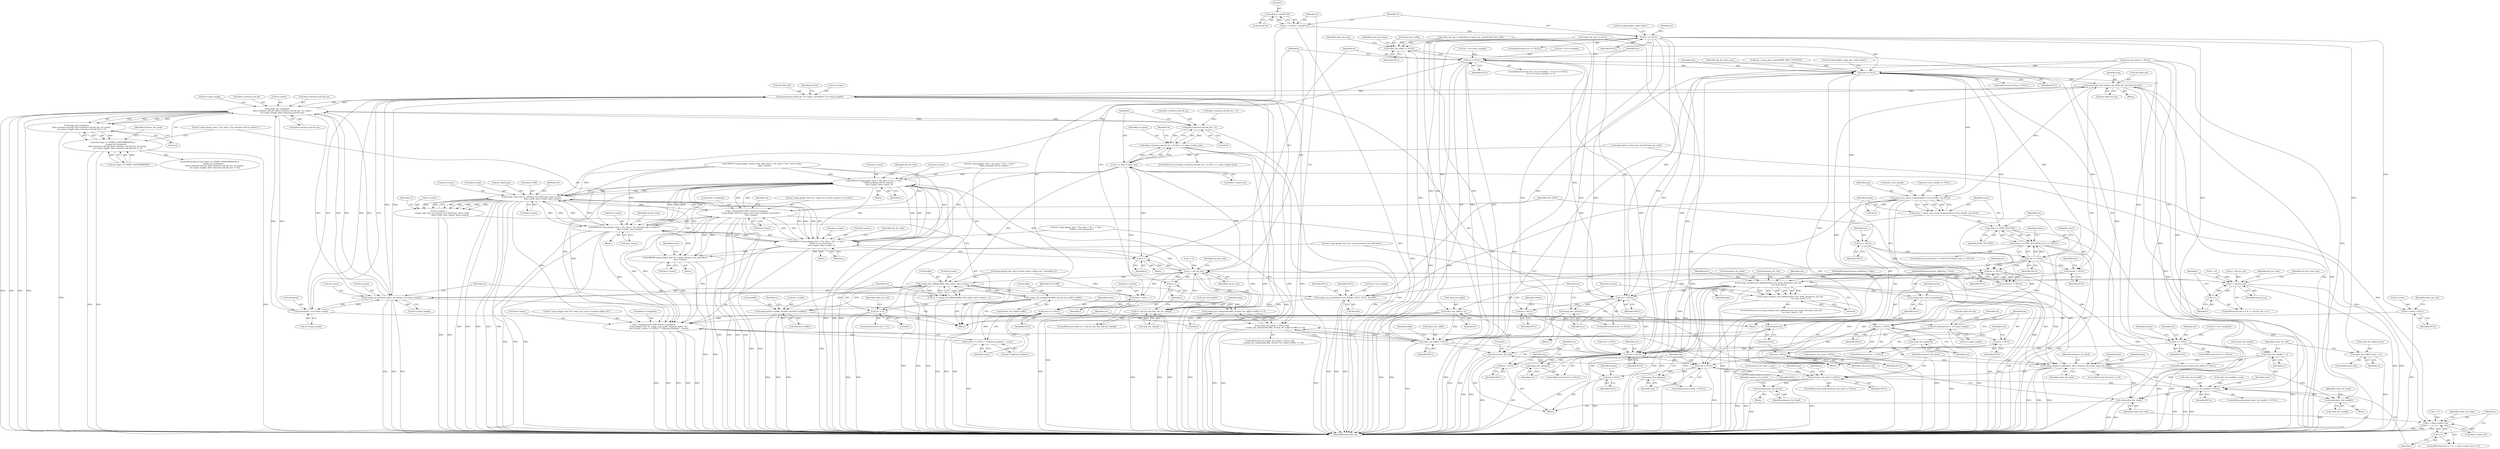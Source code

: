 digraph "0_collectd_d16c24542b2f96a194d43a73c2e5778822b9cb47@API" {
"1000686" [label="(Call,calloc(1, sizeof(*vt)))"];
"1000684" [label="(Call,vt = calloc(1, sizeof(*vt)))"];
"1000692" [label="(Call,vt == NULL)"];
"1000739" [label="(Call,vt->next = NULL)"];
"1000745" [label="(Call,value_list_tail[i] == NULL)"];
"1000489" [label="(Call,vb != NULL)"];
"1000322" [label="(Call,req == NULL)"];
"1000354" [label="(Call,snmp_add_null_var(req, oid_list[i].oid, oid_list[i].oid_len))"];
"1000382" [label="(Call,snmp_sess_synch_response(host->sess_handle, req, &res))"];
"1000380" [label="(Call,status = snmp_sess_synch_response(host->sess_handle, req, &res))"];
"1000391" [label="(Call,status != STAT_SUCCESS)"];
"1000390" [label="(Call,(status != STAT_SUCCESS) || (res == NULL))"];
"1000402" [label="(Call,snmp_sess_error(host->sess_handle, NULL, NULL, &errstr))"];
"1000421" [label="(Call,errstr == NULL)"];
"1000410" [label="(Call,c_complain(LOG_ERR, &host->complaint,\n                 \"snmp plugin: host %s: snmp_sess_synch_response failed: %s\",\n                 host->name, (errstr == NULL) ? \"Unknown problem\" : errstr))"];
"1000420" [label="(Call,(errstr == NULL) ? \"Unknown problem\" : errstr)"];
"1000427" [label="(Call,res != NULL)"];
"1000430" [label="(Call,snmp_free_pdu(res))"];
"1000432" [label="(Call,res = NULL)"];
"1000802" [label="(Call,res != NULL)"];
"1000805" [label="(Call,snmp_free_pdu(res))"];
"1000807" [label="(Call,res = NULL)"];
"1000811" [label="(Call,req != NULL)"];
"1000814" [label="(Call,snmp_free_pdu(req))"];
"1000816" [label="(Call,req = NULL)"];
"1000829" [label="(Call,instance_list_head != NULL)"];
"1000839" [label="(Call,sfree(instance_list_head))"];
"1000857" [label="(Call,value_list_head[i] != NULL)"];
"1000871" [label="(Call,sfree(value_list_head[i]))"];
"1000880" [label="(Call,sfree(value_list_head))"];
"1000435" [label="(Call,req = NULL)"];
"1000438" [label="(Call,sfree(errstr))"];
"1000768" [label="(Call,memcpy(oid_list[i].oid, vb->name, sizeof(oid) * vb->name_length))"];
"1000537" [label="(Call,snmp_oid_ncompare(\n                 data->instance.oid.oid, data->instance.oid.oid_len, vb->name,\n                 vb->name_length, data->instance.oid.oid_len))"];
"1000514" [label="(Call,data->instance.oid.oid_len > 0)"];
"1000513" [label="(Call,(data->instance.oid.oid_len > 0) && (i == data->values_len))"];
"1000536" [label="(Call,snmp_oid_ncompare(\n                 data->instance.oid.oid, data->instance.oid.oid_len, vb->name,\n                 vb->name_length, data->instance.oid.oid_len) != 0)"];
"1000530" [label="(Call,(vb->type == SNMP_ENDOFMIBVIEW) ||\n            (snmp_oid_ncompare(\n                 data->instance.oid.oid, data->instance.oid.oid_len, vb->name,\n                 vb->name_length, data->instance.oid.oid_len) != 0))"];
"1000609" [label="(Call,csnmp_oid_init(&vb_name, vb->name, vb->name_length))"];
"1000620" [label="(Call,csnmp_oid_suffix(&suffix, &vb_name, data->values + i))"];
"1000618" [label="(Call,ret = csnmp_oid_suffix(&suffix, &vb_name, data->values + i))"];
"1000631" [label="(Call,ret != 0)"];
"1000658" [label="(Call,csnmp_oid_compare(&suffix, &value_list_tail[i]->suffix))"];
"1000657" [label="(Call,csnmp_oid_compare(&suffix, &value_list_tail[i]->suffix) <= 0)"];
"1000651" [label="(Call,(value_list_tail[i] != NULL) &&\n            (csnmp_oid_compare(&suffix, &value_list_tail[i]->suffix) <= 0))"];
"1000728" [label="(Call,memcpy(&vt->suffix, &suffix, sizeof(vt->suffix)))"];
"1000777" [label="(Call,sizeof(oid) * vb->name_length)"];
"1000783" [label="(Call,oid_list[i].oid_len = vb->name_length)"];
"1000377" [label="(Call,res = NULL)"];
"1000394" [label="(Call,res == NULL)"];
"1000399" [label="(Call,*errstr = NULL)"];
"1000451" [label="(Call,res != NULL)"];
"1000450" [label="(Call,assert(res != NULL))"];
"1000470" [label="(Call,vb == NULL)"];
"1000583" [label="(Call,csnmp_instance_list_add(&instance_list_head, &instance_list_tail,\n                                    res, host, data))"];
"1000440" [label="(Call,csnmp_host_close_session(host))"];
"1000823" [label="(Call,csnmp_dispatch_table(host, data, instance_list_head, value_list_head))"];
"1000582" [label="(Call,csnmp_instance_list_add(&instance_list_head, &instance_list_tail,\n                                    res, host, data) != 0)"];
"1000793" [label="(Call,res != NULL)"];
"1000796" [label="(Call,snmp_free_pdu(res))"];
"1000798" [label="(Call,res = NULL)"];
"1000652" [label="(Call,value_list_tail[i] != NULL)"];
"1000882" [label="(Call,sfree(value_list_tail))"];
"1000707" [label="(Call,csnmp_value_list_to_value(vb, ds->ds[i].type, data->scale,\n                                      data->shift, host->name, data->name))"];
"1000454" [label="(Call,c_release(LOG_INFO, &host->complaint,\n              \"snmp plugin: host %s: snmp_sess_synch_response successful.\",\n              host->name))"];
"1000567" [label="(Call,DEBUG(\"snmp plugin: host = %s; data = %s; Instance left its subtree.\",\n                host->name, data->name))"];
"1000593" [label="(Call,ERROR(\"snmp plugin: host %s: csnmp_instance_list_add failed.\",\n                host->name))"];
"1000635" [label="(Call,DEBUG(\"snmp plugin: host = %s; data = %s; i = %zu; \"\n                \"Value probably left its subtree.\",\n                host->name, data->name, i))"];
"1000498" [label="(Call,i++)"];
"1000503" [label="(Call,i < oid_list_len)"];
"1000340" [label="(Call,i < oid_list_len)"];
"1000343" [label="(Call,i++)"];
"1000502" [label="(Call,(i < oid_list_len) && !oid_list_todo[i])"];
"1000510" [label="(Call,i++)"];
"1000523" [label="(Call,i == data->values_len)"];
"1000625" [label="(Call,data->values + i)"];
"1000669" [label="(Call,DEBUG(\"snmp plugin: host = %s; data = %s; i = %zu; \"\n                \"Suffix is not increasing.\",\n                host->name, data->name, i))"];
"1000848" [label="(Call,i < data->values_len)"];
"1000853" [label="(Call,i++)"];
"1000703" [label="(Call,vt->value =\n            csnmp_value_list_to_value(vb, ds->ds[i].type, data->scale,\n                                      data->shift, host->name, data->name))"];
"1000750" [label="(Call,value_list_head[i] = vt)"];
"1000756" [label="(Call,value_list_tail[i]->next = vt)"];
"1000763" [label="(Call,value_list_tail[i] = vt)"];
"1000861" [label="(Identifier,NULL)"];
"1000808" [label="(Identifier,res)"];
"1000465" [label="(Identifier,vb)"];
"1000439" [label="(Identifier,errstr)"];
"1000777" [label="(Call,sizeof(oid) * vb->name_length)"];
"1000555" [label="(Call,vb->name_length)"];
"1000872" [label="(Call,value_list_head[i])"];
"1000704" [label="(Call,vt->value)"];
"1000692" [label="(Call,vt == NULL)"];
"1000754" [label="(Identifier,vt)"];
"1000658" [label="(Call,csnmp_oid_compare(&suffix, &value_list_tail[i]->suffix))"];
"1000504" [label="(Identifier,i)"];
"1000470" [label="(Call,vb == NULL)"];
"1000797" [label="(Identifier,res)"];
"1000719" [label="(Call,data->shift)"];
"1000604" [label="(Block,)"];
"1000611" [label="(Identifier,vb_name)"];
"1000793" [label="(Call,res != NULL)"];
"1000156" [label="(Call,host->sess_handle == NULL)"];
"1000744" [label="(ControlStructure,if (value_list_tail[i] == NULL))"];
"1000669" [label="(Call,DEBUG(\"snmp plugin: host = %s; data = %s; i = %zu; \"\n                \"Suffix is not increasing.\",\n                host->name, data->name, i))"];
"1000503" [label="(Call,i < oid_list_len)"];
"1000344" [label="(Identifier,i)"];
"1000342" [label="(Identifier,oid_list_len)"];
"1000815" [label="(Identifier,req)"];
"1000396" [label="(Identifier,NULL)"];
"1000811" [label="(Call,req != NULL)"];
"1000588" [label="(Identifier,res)"];
"1000424" [label="(Literal,\"Unknown problem\")"];
"1000707" [label="(Call,csnmp_value_list_to_value(vb, ds->ds[i].type, data->scale,\n                                      data->shift, host->name, data->name))"];
"1000612" [label="(Call,vb->name)"];
"1000460" [label="(Literal,\"snmp plugin: host %s: snmp_sess_synch_response successful.\")"];
"1000395" [label="(Identifier,res)"];
"1000482" [label="(Identifier,vb)"];
"1000651" [label="(Call,(value_list_tail[i] != NULL) &&\n            (csnmp_oid_compare(&suffix, &value_list_tail[i]->suffix) <= 0))"];
"1000577" [label="(Identifier,oid_list_todo)"];
"1000768" [label="(Call,memcpy(oid_list[i].oid, vb->name, sizeof(oid) * vb->name_length))"];
"1000387" [label="(Call,&res)"];
"1000810" [label="(ControlStructure,if (req != NULL))"];
"1000434" [label="(Identifier,NULL)"];
"1000302" [label="(Call,instance_list_head = NULL)"];
"1000653" [label="(Call,value_list_tail[i])"];
"1000565" [label="(Literal,0)"];
"1000774" [label="(Call,vb->name)"];
"1000341" [label="(Identifier,i)"];
"1000421" [label="(Call,errstr == NULL)"];
"1000731" [label="(Identifier,vt)"];
"1000386" [label="(Identifier,req)"];
"1000589" [label="(Identifier,host)"];
"1000762" [label="(Identifier,vt)"];
"1000659" [label="(Call,&suffix)"];
"1000347" [label="(Call,!oid_list_todo[i])"];
"1000590" [label="(Identifier,data)"];
"1000621" [label="(Call,&suffix)"];
"1000705" [label="(Identifier,vt)"];
"1000401" [label="(Identifier,NULL)"];
"1000841" [label="(Call,instance_list_head = next)"];
"1000558" [label="(Call,data->instance.oid.oid_len)"];
"1000674" [label="(Call,data->name)"];
"1000656" [label="(Identifier,NULL)"];
"1000533" [label="(Identifier,vb)"];
"1000756" [label="(Call,value_list_tail[i]->next = vt)"];
"1000378" [label="(Identifier,res)"];
"1000584" [label="(Call,&instance_list_head)"];
"1000735" [label="(Call,sizeof(vt->suffix))"];
"1000538" [label="(Call,data->instance.oid.oid)"];
"1000592" [label="(Block,)"];
"1000671" [label="(Call,host->name)"];
"1000687" [label="(Literal,1)"];
"1000486" [label="(Call,i = 0)"];
"1000361" [label="(Call,oid_list[i].oid_len)"];
"1000585" [label="(Identifier,instance_list_head)"];
"1000743" [label="(Identifier,NULL)"];
"1000448" [label="(Identifier,status)"];
"1000778" [label="(Call,sizeof(oid))"];
"1000809" [label="(Identifier,NULL)"];
"1000379" [label="(Identifier,NULL)"];
"1000688" [label="(Call,sizeof(*vt))"];
"1000746" [label="(Call,value_list_tail[i])"];
"1000751" [label="(Call,value_list_head[i])"];
"1000322" [label="(Call,req == NULL)"];
"1000685" [label="(Identifier,vt)"];
"1000406" [label="(Identifier,NULL)"];
"1000337" [label="(Call,i = 0)"];
"1000618" [label="(Call,ret = csnmp_oid_suffix(&suffix, &vb_name, data->values + i))"];
"1000425" [label="(Identifier,errstr)"];
"1000393" [label="(Identifier,STAT_SUCCESS)"];
"1000819" [label="(ControlStructure,if (status == 0))"];
"1000436" [label="(Identifier,req)"];
"1000471" [label="(Identifier,vb)"];
"1000524" [label="(Identifier,i)"];
"1000412" [label="(Call,&host->complaint)"];
"1000733" [label="(Call,&suffix)"];
"1000354" [label="(Call,snmp_add_null_var(req, oid_list[i].oid, oid_list[i].oid_len))"];
"1000646" [label="(Identifier,oid_list_todo)"];
"1000583" [label="(Call,csnmp_instance_list_add(&instance_list_head, &instance_list_tail,\n                                    res, host, data))"];
"1000594" [label="(Literal,\"snmp plugin: host %s: csnmp_instance_list_add failed.\")"];
"1000126" [label="(Call,*res = NULL)"];
"1000802" [label="(Call,res != NULL)"];
"1000854" [label="(Identifier,i)"];
"1000767" [label="(Identifier,vt)"];
"1000492" [label="(Block,)"];
"1000422" [label="(Identifier,errstr)"];
"1000498" [label="(Call,i++)"];
"1000572" [label="(Call,data->name)"];
"1000511" [label="(Identifier,i)"];
"1000429" [label="(Identifier,NULL)"];
"1000686" [label="(Call,calloc(1, sizeof(*vt)))"];
"1000789" [label="(Call,vb->name_length)"];
"1000691" [label="(ControlStructure,if (vt == NULL))"];
"1000620" [label="(Call,csnmp_oid_suffix(&suffix, &vb_name, data->values + i))"];
"1000858" [label="(Call,value_list_head[i])"];
"1000823" [label="(Call,csnmp_dispatch_table(host, data, instance_list_head, value_list_head))"];
"1000880" [label="(Call,sfree(value_list_head))"];
"1000566" [label="(Block,)"];
"1000747" [label="(Identifier,value_list_tail)"];
"1000506" [label="(Call,!oid_list_todo[i])"];
"1000660" [label="(Identifier,suffix)"];
"1000703" [label="(Call,vt->value =\n            csnmp_value_list_to_value(vb, ds->ds[i].type, data->scale,\n                                      data->shift, host->name, data->name))"];
"1000382" [label="(Call,snmp_sess_synch_response(host->sess_handle, req, &res))"];
"1000801" [label="(ControlStructure,if (res != NULL))"];
"1000709" [label="(Call,ds->ds[i].type)"];
"1000481" [label="(Call,vb = res->variables)"];
"1000489" [label="(Call,vb != NULL)"];
"1000530" [label="(Call,(vb->type == SNMP_ENDOFMIBVIEW) ||\n            (snmp_oid_ncompare(\n                 data->instance.oid.oid, data->instance.oid.oid_len, vb->name,\n                 vb->name_length, data->instance.oid.oid_len) != 0))"];
"1000499" [label="(Identifier,i)"];
"1000567" [label="(Call,DEBUG(\"snmp plugin: host = %s; data = %s; Instance left its subtree.\",\n                host->name, data->name))"];
"1000829" [label="(Call,instance_list_head != NULL)"];
"1000522" [label="(Literal,0)"];
"1000877" [label="(Identifier,value_list_head)"];
"1000629" [label="(Identifier,i)"];
"1000336" [label="(ControlStructure,for (i = 0; i < oid_list_len; i++))"];
"1000469" [label="(ControlStructure,if (vb == NULL))"];
"1000537" [label="(Call,snmp_oid_ncompare(\n                 data->instance.oid.oid, data->instance.oid.oid_len, vb->name,\n                 vb->name_length, data->instance.oid.oid_len))"];
"1000725" [label="(Call,data->name)"];
"1000453" [label="(Identifier,NULL)"];
"1000750" [label="(Call,value_list_head[i] = vt)"];
"1000794" [label="(Identifier,res)"];
"1000435" [label="(Call,req = NULL)"];
"1000821" [label="(Identifier,status)"];
"1000432" [label="(Call,res = NULL)"];
"1000862" [label="(Block,)"];
"1000490" [label="(Identifier,vb)"];
"1000668" [label="(Block,)"];
"1000423" [label="(Identifier,NULL)"];
"1000886" [label="(MethodReturn,static int)"];
"1000807" [label="(Call,res = NULL)"];
"1000427" [label="(Call,res != NULL)"];
"1000356" [label="(Call,oid_list[i].oid)"];
"1000708" [label="(Identifier,vb)"];
"1000315" [label="(Block,)"];
"1000569" [label="(Call,host->name)"];
"1000650" [label="(ControlStructure,if ((value_list_tail[i] != NULL) &&\n            (csnmp_oid_compare(&suffix, &value_list_tail[i]->suffix) <= 0)))"];
"1000431" [label="(Identifier,res)"];
"1000380" [label="(Call,status = snmp_sess_synch_response(host->sess_handle, req, &res))"];
"1000394" [label="(Call,res == NULL)"];
"1000381" [label="(Identifier,status)"];
"1000514" [label="(Call,data->instance.oid.oid_len > 0)"];
"1000321" [label="(ControlStructure,if (req == NULL))"];
"1000654" [label="(Identifier,value_list_tail)"];
"1000803" [label="(Identifier,res)"];
"1000275" [label="(Call,value_list_tail = calloc(data->values_len, sizeof(*value_list_tail)))"];
"1000552" [label="(Call,vb->name)"];
"1000845" [label="(Call,i = 0)"];
"1000609" [label="(Call,csnmp_oid_init(&vb_name, vb->name, vb->name_length))"];
"1000536" [label="(Call,snmp_oid_ncompare(\n                 data->instance.oid.oid, data->instance.oid.oid_len, vb->name,\n                 vb->name_length, data->instance.oid.oid_len) != 0)"];
"1000512" [label="(ControlStructure,if ((data->instance.oid.oid_len > 0) && (i == data->values_len)))"];
"1000826" [label="(Identifier,instance_list_head)"];
"1000324" [label="(Identifier,NULL)"];
"1000323" [label="(Identifier,req)"];
"1000625" [label="(Call,data->values + i)"];
"1000812" [label="(Identifier,req)"];
"1000633" [label="(Literal,0)"];
"1000839" [label="(Call,sfree(instance_list_head))"];
"1000531" [label="(Call,vb->type == SNMP_ENDOFMIBVIEW)"];
"1000749" [label="(Identifier,NULL)"];
"1000764" [label="(Call,value_list_tail[i])"];
"1000500" [label="(Block,)"];
"1000694" [label="(Identifier,NULL)"];
"1000796" [label="(Call,snmp_free_pdu(res))"];
"1000147" [label="(Call,DEBUG(\"snmp plugin: csnmp_read_table (host = %s, data = %s)\", host->name,\n        data->name))"];
"1000438" [label="(Call,sfree(errstr))"];
"1000840" [label="(Identifier,instance_list_head)"];
"1000755" [label="(ControlStructure,else)"];
"1000784" [label="(Call,oid_list[i].oid_len)"];
"1000334" [label="(Identifier,oid_list_todo_num)"];
"1000630" [label="(ControlStructure,if (ret != 0))"];
"1000582" [label="(Call,csnmp_instance_list_add(&instance_list_head, &instance_list_tail,\n                                    res, host, data) != 0)"];
"1000835" [label="(Identifier,next)"];
"1000417" [label="(Call,host->name)"];
"1000799" [label="(Identifier,res)"];
"1000832" [label="(Block,)"];
"1000340" [label="(Call,i < oid_list_len)"];
"1000464" [label="(Call,vb = res->variables)"];
"1000392" [label="(Identifier,status)"];
"1000745" [label="(Call,value_list_tail[i] == NULL)"];
"1000599" [label="(Identifier,status)"];
"1000397" [label="(Block,)"];
"1000501" [label="(ControlStructure,while ((i < oid_list_len) && !oid_list_todo[i]))"];
"1000461" [label="(Call,host->name)"];
"1000529" [label="(ControlStructure,if ((vb->type == SNMP_ENDOFMIBVIEW) ||\n            (snmp_oid_ncompare(\n                 data->instance.oid.oid, data->instance.oid.oid_len, vb->name,\n                 vb->name_length, data->instance.oid.oid_len) != 0)))"];
"1000377" [label="(Call,res = NULL)"];
"1000581" [label="(ControlStructure,if (csnmp_instance_list_add(&instance_list_head, &instance_list_tail,\n                                    res, host, data) != 0))"];
"1000631" [label="(Call,ret != 0)"];
"1000740" [label="(Call,vt->next)"];
"1000402" [label="(Call,snmp_sess_error(host->sess_handle, NULL, NULL, &errstr))"];
"1000844" [label="(ControlStructure,for (i = 0; i < data->values_len; i++))"];
"1000643" [label="(Identifier,i)"];
"1000635" [label="(Call,DEBUG(\"snmp plugin: host = %s; data = %s; i = %zu; \"\n                \"Value probably left its subtree.\",\n                host->name, data->name, i))"];
"1000440" [label="(Call,csnmp_host_close_session(host))"];
"1000680" [label="(Identifier,oid_list_todo)"];
"1000586" [label="(Call,&instance_list_tail)"];
"1000277" [label="(Call,calloc(data->values_len, sizeof(*value_list_tail)))"];
"1000508" [label="(Identifier,oid_list_todo)"];
"1000684" [label="(Call,vt = calloc(1, sizeof(*vt)))"];
"1000652" [label="(Call,value_list_tail[i] != NULL)"];
"1000759" [label="(Identifier,value_list_tail)"];
"1000289" [label="(Call,value_list_tail == NULL)"];
"1000626" [label="(Call,data->values)"];
"1000286" [label="(Call,value_list_head == NULL)"];
"1000391" [label="(Call,status != STAT_SUCCESS)"];
"1000741" [label="(Identifier,vt)"];
"1000443" [label="(Identifier,status)"];
"1000408" [label="(Call,&errstr)"];
"1000451" [label="(Call,res != NULL)"];
"1000729" [label="(Call,&vt->suffix)"];
"1000637" [label="(Call,host->name)"];
"1000623" [label="(Call,&vb_name)"];
"1000505" [label="(Identifier,oid_list_len)"];
"1000410" [label="(Call,c_complain(LOG_ERR, &host->complaint,\n                 \"snmp plugin: host %s: snmp_sess_synch_response failed: %s\",\n                 host->name, (errstr == NULL) ? \"Unknown problem\" : errstr))"];
"1000765" [label="(Identifier,value_list_tail)"];
"1000640" [label="(Call,data->name)"];
"1000636" [label="(Literal,\"snmp plugin: host = %s; data = %s; i = %zu; \"\n                \"Value probably left its subtree.\")"];
"1000610" [label="(Call,&vb_name)"];
"1000256" [label="(Call,i < oid_list_len)"];
"1000722" [label="(Call,host->name)"];
"1000426" [label="(ControlStructure,if (res != NULL))"];
"1000881" [label="(Identifier,value_list_head)"];
"1000875" [label="(Call,value_list_head[i] = next)"];
"1000697" [label="(Literal,\"snmp plugin: calloc failed.\")"];
"1000317" [label="(Call,req = snmp_pdu_create(SNMP_MSG_GETNEXT))"];
"1000121" [label="(MethodParameterIn,host_definition_t *host)"];
"1000428" [label="(Identifier,res)"];
"1000343" [label="(Call,i++)"];
"1000632" [label="(Identifier,ret)"];
"1000842" [label="(Identifier,instance_list_head)"];
"1000771" [label="(Identifier,oid_list)"];
"1000515" [label="(Call,data->instance.oid.oid_len)"];
"1000355" [label="(Identifier,req)"];
"1000667" [label="(Literal,0)"];
"1000800" [label="(Identifier,NULL)"];
"1000593" [label="(Call,ERROR(\"snmp plugin: host %s: csnmp_instance_list_add failed.\",\n                host->name))"];
"1000818" [label="(Identifier,NULL)"];
"1000882" [label="(Call,sfree(value_list_tail))"];
"1000846" [label="(Identifier,i)"];
"1000677" [label="(Identifier,i)"];
"1000763" [label="(Call,value_list_tail[i] = vt)"];
"1000407" [label="(Identifier,NULL)"];
"1000817" [label="(Identifier,req)"];
"1000619" [label="(Identifier,ret)"];
"1000518" [label="(Identifier,data)"];
"1000813" [label="(Identifier,NULL)"];
"1000525" [label="(Call,data->values_len)"];
"1000403" [label="(Call,host->sess_handle)"];
"1000420" [label="(Call,(errstr == NULL) ? \"Unknown problem\" : errstr)"];
"1000804" [label="(Identifier,NULL)"];
"1000830" [label="(Identifier,instance_list_head)"];
"1000634" [label="(Block,)"];
"1000739" [label="(Call,vt->next = NULL)"];
"1000475" [label="(Identifier,status)"];
"1000313" [label="(Identifier,status)"];
"1000885" [label="(Literal,0)"];
"1000798" [label="(Call,res = NULL)"];
"1000853" [label="(Call,i++)"];
"1000792" [label="(ControlStructure,if (res != NULL))"];
"1000389" [label="(ControlStructure,if ((status != STAT_SUCCESS) || (res == NULL)))"];
"1000780" [label="(Call,vb->name_length)"];
"1000455" [label="(Identifier,LOG_INFO)"];
"1000390" [label="(Call,(status != STAT_SUCCESS) || (res == NULL))"];
"1000349" [label="(Identifier,oid_list_todo)"];
"1000122" [label="(MethodParameterIn,data_definition_t *data)"];
"1000454" [label="(Call,c_release(LOG_INFO, &host->complaint,\n              \"snmp plugin: host %s: snmp_sess_synch_response successful.\",\n              host->name))"];
"1000591" [label="(Literal,0)"];
"1000493" [label="(Call,vb = vb->next_variable)"];
"1000595" [label="(Call,host->name)"];
"1000657" [label="(Call,csnmp_oid_compare(&suffix, &value_list_tail[i]->suffix) <= 0)"];
"1000769" [label="(Call,oid_list[i].oid)"];
"1000786" [label="(Identifier,oid_list)"];
"1000806" [label="(Identifier,res)"];
"1000814" [label="(Call,snmp_free_pdu(req))"];
"1000400" [label="(Identifier,errstr)"];
"1000404" [label="(Identifier,host)"];
"1000716" [label="(Call,data->scale)"];
"1000752" [label="(Identifier,value_list_head)"];
"1000693" [label="(Identifier,vt)"];
"1000850" [label="(Call,data->values_len)"];
"1000433" [label="(Identifier,res)"];
"1000856" [label="(ControlStructure,while (value_list_head[i] != NULL))"];
"1000828" [label="(ControlStructure,while (instance_list_head != NULL))"];
"1000757" [label="(Call,value_list_tail[i]->next)"];
"1000226" [label="(Call,data->instance.oid.oid_len > 0)"];
"1000545" [label="(Call,data->instance.oid.oid_len)"];
"1000510" [label="(Call,i++)"];
"1000795" [label="(Identifier,NULL)"];
"1000368" [label="(Identifier,oid_list_todo_num)"];
"1000859" [label="(Identifier,value_list_head)"];
"1000827" [label="(Identifier,value_list_head)"];
"1000123" [label="(Block,)"];
"1000450" [label="(Call,assert(res != NULL))"];
"1000523" [label="(Call,i == data->values_len)"];
"1000399" [label="(Call,*errstr = NULL)"];
"1000670" [label="(Literal,\"snmp plugin: host = %s; data = %s; i = %zu; \"\n                \"Suffix is not increasing.\")"];
"1000661" [label="(Call,&value_list_tail[i]->suffix)"];
"1000383" [label="(Call,host->sess_handle)"];
"1000849" [label="(Identifier,i)"];
"1000816" [label="(Call,req = NULL)"];
"1000825" [label="(Identifier,data)"];
"1000568" [label="(Literal,\"snmp plugin: host = %s; data = %s; Instance left its subtree.\")"];
"1000871" [label="(Call,sfree(value_list_head[i]))"];
"1000456" [label="(Call,&host->complaint)"];
"1000437" [label="(Identifier,NULL)"];
"1000479" [label="(ControlStructure,for (vb = res->variables, i = 0; (vb != NULL);\n         vb = vb->next_variable, i++))"];
"1000345" [label="(Block,)"];
"1000430" [label="(Call,snmp_free_pdu(res))"];
"1000494" [label="(Identifier,vb)"];
"1000831" [label="(Identifier,NULL)"];
"1000857" [label="(Call,value_list_head[i] != NULL)"];
"1000883" [label="(Identifier,value_list_tail)"];
"1000327" [label="(Literal,\"snmp plugin: snmp_pdu_create failed.\")"];
"1000513" [label="(Call,(data->instance.oid.oid_len > 0) && (i == data->values_len))"];
"1000824" [label="(Identifier,host)"];
"1000805" [label="(Call,snmp_free_pdu(res))"];
"1000411" [label="(Identifier,LOG_ERR)"];
"1000416" [label="(Literal,\"snmp plugin: host %s: snmp_sess_synch_response failed: %s\")"];
"1000441" [label="(Identifier,host)"];
"1000865" [label="(Identifier,next)"];
"1000491" [label="(Identifier,NULL)"];
"1000615" [label="(Call,vb->name_length)"];
"1000502" [label="(Call,(i < oid_list_len) && !oid_list_todo[i])"];
"1000848" [label="(Call,i < data->values_len)"];
"1000783" [label="(Call,oid_list[i].oid_len = vb->name_length)"];
"1000472" [label="(Identifier,NULL)"];
"1000452" [label="(Identifier,res)"];
"1000214" [label="(Call,memcpy(oid_list, data->values, data->values_len * sizeof(oid_t)))"];
"1000728" [label="(Call,memcpy(&vt->suffix, &suffix, sizeof(vt->suffix)))"];
"1000686" -> "1000684"  [label="AST: "];
"1000686" -> "1000688"  [label="CFG: "];
"1000687" -> "1000686"  [label="AST: "];
"1000688" -> "1000686"  [label="AST: "];
"1000684" -> "1000686"  [label="CFG: "];
"1000686" -> "1000684"  [label="DDG: "];
"1000684" -> "1000604"  [label="AST: "];
"1000685" -> "1000684"  [label="AST: "];
"1000693" -> "1000684"  [label="CFG: "];
"1000684" -> "1000886"  [label="DDG: "];
"1000684" -> "1000692"  [label="DDG: "];
"1000692" -> "1000691"  [label="AST: "];
"1000692" -> "1000694"  [label="CFG: "];
"1000693" -> "1000692"  [label="AST: "];
"1000694" -> "1000692"  [label="AST: "];
"1000697" -> "1000692"  [label="CFG: "];
"1000705" -> "1000692"  [label="CFG: "];
"1000692" -> "1000886"  [label="DDG: "];
"1000692" -> "1000886"  [label="DDG: "];
"1000652" -> "1000692"  [label="DDG: "];
"1000692" -> "1000739"  [label="DDG: "];
"1000692" -> "1000745"  [label="DDG: "];
"1000692" -> "1000750"  [label="DDG: "];
"1000692" -> "1000756"  [label="DDG: "];
"1000692" -> "1000763"  [label="DDG: "];
"1000692" -> "1000793"  [label="DDG: "];
"1000692" -> "1000802"  [label="DDG: "];
"1000739" -> "1000604"  [label="AST: "];
"1000739" -> "1000743"  [label="CFG: "];
"1000740" -> "1000739"  [label="AST: "];
"1000743" -> "1000739"  [label="AST: "];
"1000747" -> "1000739"  [label="CFG: "];
"1000739" -> "1000886"  [label="DDG: "];
"1000745" -> "1000744"  [label="AST: "];
"1000745" -> "1000749"  [label="CFG: "];
"1000746" -> "1000745"  [label="AST: "];
"1000749" -> "1000745"  [label="AST: "];
"1000752" -> "1000745"  [label="CFG: "];
"1000759" -> "1000745"  [label="CFG: "];
"1000745" -> "1000886"  [label="DDG: "];
"1000745" -> "1000489"  [label="DDG: "];
"1000289" -> "1000745"  [label="DDG: "];
"1000652" -> "1000745"  [label="DDG: "];
"1000275" -> "1000745"  [label="DDG: "];
"1000489" -> "1000479"  [label="AST: "];
"1000489" -> "1000491"  [label="CFG: "];
"1000490" -> "1000489"  [label="AST: "];
"1000491" -> "1000489"  [label="AST: "];
"1000504" -> "1000489"  [label="CFG: "];
"1000794" -> "1000489"  [label="CFG: "];
"1000489" -> "1000886"  [label="DDG: "];
"1000489" -> "1000886"  [label="DDG: "];
"1000489" -> "1000322"  [label="DDG: "];
"1000493" -> "1000489"  [label="DDG: "];
"1000481" -> "1000489"  [label="DDG: "];
"1000652" -> "1000489"  [label="DDG: "];
"1000470" -> "1000489"  [label="DDG: "];
"1000489" -> "1000652"  [label="DDG: "];
"1000489" -> "1000707"  [label="DDG: "];
"1000489" -> "1000793"  [label="DDG: "];
"1000489" -> "1000802"  [label="DDG: "];
"1000322" -> "1000321"  [label="AST: "];
"1000322" -> "1000324"  [label="CFG: "];
"1000323" -> "1000322"  [label="AST: "];
"1000324" -> "1000322"  [label="AST: "];
"1000327" -> "1000322"  [label="CFG: "];
"1000334" -> "1000322"  [label="CFG: "];
"1000322" -> "1000886"  [label="DDG: "];
"1000317" -> "1000322"  [label="DDG: "];
"1000652" -> "1000322"  [label="DDG: "];
"1000289" -> "1000322"  [label="DDG: "];
"1000286" -> "1000322"  [label="DDG: "];
"1000793" -> "1000322"  [label="DDG: "];
"1000322" -> "1000354"  [label="DDG: "];
"1000322" -> "1000377"  [label="DDG: "];
"1000322" -> "1000382"  [label="DDG: "];
"1000322" -> "1000394"  [label="DDG: "];
"1000322" -> "1000399"  [label="DDG: "];
"1000322" -> "1000402"  [label="DDG: "];
"1000322" -> "1000451"  [label="DDG: "];
"1000322" -> "1000802"  [label="DDG: "];
"1000322" -> "1000811"  [label="DDG: "];
"1000354" -> "1000345"  [label="AST: "];
"1000354" -> "1000361"  [label="CFG: "];
"1000355" -> "1000354"  [label="AST: "];
"1000356" -> "1000354"  [label="AST: "];
"1000361" -> "1000354"  [label="AST: "];
"1000344" -> "1000354"  [label="CFG: "];
"1000354" -> "1000886"  [label="DDG: "];
"1000354" -> "1000886"  [label="DDG: "];
"1000354" -> "1000886"  [label="DDG: "];
"1000768" -> "1000354"  [label="DDG: "];
"1000783" -> "1000354"  [label="DDG: "];
"1000354" -> "1000382"  [label="DDG: "];
"1000354" -> "1000768"  [label="DDG: "];
"1000354" -> "1000811"  [label="DDG: "];
"1000382" -> "1000380"  [label="AST: "];
"1000382" -> "1000387"  [label="CFG: "];
"1000383" -> "1000382"  [label="AST: "];
"1000386" -> "1000382"  [label="AST: "];
"1000387" -> "1000382"  [label="AST: "];
"1000380" -> "1000382"  [label="CFG: "];
"1000382" -> "1000886"  [label="DDG: "];
"1000382" -> "1000886"  [label="DDG: "];
"1000382" -> "1000380"  [label="DDG: "];
"1000382" -> "1000380"  [label="DDG: "];
"1000382" -> "1000380"  [label="DDG: "];
"1000156" -> "1000382"  [label="DDG: "];
"1000382" -> "1000402"  [label="DDG: "];
"1000382" -> "1000811"  [label="DDG: "];
"1000380" -> "1000315"  [label="AST: "];
"1000381" -> "1000380"  [label="AST: "];
"1000392" -> "1000380"  [label="CFG: "];
"1000380" -> "1000886"  [label="DDG: "];
"1000380" -> "1000391"  [label="DDG: "];
"1000391" -> "1000390"  [label="AST: "];
"1000391" -> "1000393"  [label="CFG: "];
"1000392" -> "1000391"  [label="AST: "];
"1000393" -> "1000391"  [label="AST: "];
"1000395" -> "1000391"  [label="CFG: "];
"1000390" -> "1000391"  [label="CFG: "];
"1000391" -> "1000886"  [label="DDG: "];
"1000391" -> "1000390"  [label="DDG: "];
"1000391" -> "1000390"  [label="DDG: "];
"1000390" -> "1000389"  [label="AST: "];
"1000390" -> "1000394"  [label="CFG: "];
"1000394" -> "1000390"  [label="AST: "];
"1000400" -> "1000390"  [label="CFG: "];
"1000448" -> "1000390"  [label="CFG: "];
"1000390" -> "1000886"  [label="DDG: "];
"1000390" -> "1000886"  [label="DDG: "];
"1000390" -> "1000886"  [label="DDG: "];
"1000394" -> "1000390"  [label="DDG: "];
"1000394" -> "1000390"  [label="DDG: "];
"1000402" -> "1000397"  [label="AST: "];
"1000402" -> "1000408"  [label="CFG: "];
"1000403" -> "1000402"  [label="AST: "];
"1000406" -> "1000402"  [label="AST: "];
"1000407" -> "1000402"  [label="AST: "];
"1000408" -> "1000402"  [label="AST: "];
"1000411" -> "1000402"  [label="CFG: "];
"1000402" -> "1000886"  [label="DDG: "];
"1000402" -> "1000886"  [label="DDG: "];
"1000402" -> "1000886"  [label="DDG: "];
"1000394" -> "1000402"  [label="DDG: "];
"1000402" -> "1000421"  [label="DDG: "];
"1000421" -> "1000420"  [label="AST: "];
"1000421" -> "1000423"  [label="CFG: "];
"1000422" -> "1000421"  [label="AST: "];
"1000423" -> "1000421"  [label="AST: "];
"1000424" -> "1000421"  [label="CFG: "];
"1000425" -> "1000421"  [label="CFG: "];
"1000421" -> "1000410"  [label="DDG: "];
"1000399" -> "1000421"  [label="DDG: "];
"1000421" -> "1000420"  [label="DDG: "];
"1000421" -> "1000427"  [label="DDG: "];
"1000421" -> "1000438"  [label="DDG: "];
"1000410" -> "1000397"  [label="AST: "];
"1000410" -> "1000420"  [label="CFG: "];
"1000411" -> "1000410"  [label="AST: "];
"1000412" -> "1000410"  [label="AST: "];
"1000416" -> "1000410"  [label="AST: "];
"1000417" -> "1000410"  [label="AST: "];
"1000420" -> "1000410"  [label="AST: "];
"1000428" -> "1000410"  [label="CFG: "];
"1000410" -> "1000886"  [label="DDG: "];
"1000410" -> "1000886"  [label="DDG: "];
"1000410" -> "1000886"  [label="DDG: "];
"1000410" -> "1000886"  [label="DDG: "];
"1000410" -> "1000886"  [label="DDG: "];
"1000454" -> "1000410"  [label="DDG: "];
"1000454" -> "1000410"  [label="DDG: "];
"1000635" -> "1000410"  [label="DDG: "];
"1000147" -> "1000410"  [label="DDG: "];
"1000669" -> "1000410"  [label="DDG: "];
"1000707" -> "1000410"  [label="DDG: "];
"1000567" -> "1000410"  [label="DDG: "];
"1000593" -> "1000410"  [label="DDG: "];
"1000420" -> "1000424"  [label="CFG: "];
"1000420" -> "1000425"  [label="CFG: "];
"1000424" -> "1000420"  [label="AST: "];
"1000425" -> "1000420"  [label="AST: "];
"1000420" -> "1000886"  [label="DDG: "];
"1000427" -> "1000426"  [label="AST: "];
"1000427" -> "1000429"  [label="CFG: "];
"1000428" -> "1000427"  [label="AST: "];
"1000429" -> "1000427"  [label="AST: "];
"1000431" -> "1000427"  [label="CFG: "];
"1000433" -> "1000427"  [label="CFG: "];
"1000377" -> "1000427"  [label="DDG: "];
"1000394" -> "1000427"  [label="DDG: "];
"1000427" -> "1000430"  [label="DDG: "];
"1000427" -> "1000432"  [label="DDG: "];
"1000427" -> "1000435"  [label="DDG: "];
"1000427" -> "1000802"  [label="DDG: "];
"1000430" -> "1000426"  [label="AST: "];
"1000430" -> "1000431"  [label="CFG: "];
"1000431" -> "1000430"  [label="AST: "];
"1000433" -> "1000430"  [label="CFG: "];
"1000430" -> "1000886"  [label="DDG: "];
"1000432" -> "1000397"  [label="AST: "];
"1000432" -> "1000434"  [label="CFG: "];
"1000433" -> "1000432"  [label="AST: "];
"1000434" -> "1000432"  [label="AST: "];
"1000436" -> "1000432"  [label="CFG: "];
"1000432" -> "1000802"  [label="DDG: "];
"1000802" -> "1000801"  [label="AST: "];
"1000802" -> "1000804"  [label="CFG: "];
"1000803" -> "1000802"  [label="AST: "];
"1000804" -> "1000802"  [label="AST: "];
"1000806" -> "1000802"  [label="CFG: "];
"1000808" -> "1000802"  [label="CFG: "];
"1000802" -> "1000886"  [label="DDG: "];
"1000583" -> "1000802"  [label="DDG: "];
"1000126" -> "1000802"  [label="DDG: "];
"1000798" -> "1000802"  [label="DDG: "];
"1000451" -> "1000802"  [label="DDG: "];
"1000652" -> "1000802"  [label="DDG: "];
"1000470" -> "1000802"  [label="DDG: "];
"1000289" -> "1000802"  [label="DDG: "];
"1000286" -> "1000802"  [label="DDG: "];
"1000793" -> "1000802"  [label="DDG: "];
"1000802" -> "1000805"  [label="DDG: "];
"1000802" -> "1000807"  [label="DDG: "];
"1000802" -> "1000811"  [label="DDG: "];
"1000805" -> "1000801"  [label="AST: "];
"1000805" -> "1000806"  [label="CFG: "];
"1000806" -> "1000805"  [label="AST: "];
"1000808" -> "1000805"  [label="CFG: "];
"1000805" -> "1000886"  [label="DDG: "];
"1000807" -> "1000123"  [label="AST: "];
"1000807" -> "1000809"  [label="CFG: "];
"1000808" -> "1000807"  [label="AST: "];
"1000809" -> "1000807"  [label="AST: "];
"1000812" -> "1000807"  [label="CFG: "];
"1000807" -> "1000886"  [label="DDG: "];
"1000811" -> "1000810"  [label="AST: "];
"1000811" -> "1000813"  [label="CFG: "];
"1000812" -> "1000811"  [label="AST: "];
"1000813" -> "1000811"  [label="AST: "];
"1000815" -> "1000811"  [label="CFG: "];
"1000817" -> "1000811"  [label="CFG: "];
"1000811" -> "1000886"  [label="DDG: "];
"1000435" -> "1000811"  [label="DDG: "];
"1000811" -> "1000814"  [label="DDG: "];
"1000811" -> "1000816"  [label="DDG: "];
"1000811" -> "1000829"  [label="DDG: "];
"1000814" -> "1000810"  [label="AST: "];
"1000814" -> "1000815"  [label="CFG: "];
"1000815" -> "1000814"  [label="AST: "];
"1000817" -> "1000814"  [label="CFG: "];
"1000814" -> "1000886"  [label="DDG: "];
"1000816" -> "1000123"  [label="AST: "];
"1000816" -> "1000818"  [label="CFG: "];
"1000817" -> "1000816"  [label="AST: "];
"1000818" -> "1000816"  [label="AST: "];
"1000821" -> "1000816"  [label="CFG: "];
"1000816" -> "1000886"  [label="DDG: "];
"1000829" -> "1000828"  [label="AST: "];
"1000829" -> "1000831"  [label="CFG: "];
"1000830" -> "1000829"  [label="AST: "];
"1000831" -> "1000829"  [label="AST: "];
"1000835" -> "1000829"  [label="CFG: "];
"1000846" -> "1000829"  [label="CFG: "];
"1000829" -> "1000886"  [label="DDG: "];
"1000829" -> "1000886"  [label="DDG: "];
"1000829" -> "1000886"  [label="DDG: "];
"1000302" -> "1000829"  [label="DDG: "];
"1000841" -> "1000829"  [label="DDG: "];
"1000823" -> "1000829"  [label="DDG: "];
"1000829" -> "1000839"  [label="DDG: "];
"1000829" -> "1000857"  [label="DDG: "];
"1000839" -> "1000832"  [label="AST: "];
"1000839" -> "1000840"  [label="CFG: "];
"1000840" -> "1000839"  [label="AST: "];
"1000842" -> "1000839"  [label="CFG: "];
"1000839" -> "1000886"  [label="DDG: "];
"1000857" -> "1000856"  [label="AST: "];
"1000857" -> "1000861"  [label="CFG: "];
"1000858" -> "1000857"  [label="AST: "];
"1000861" -> "1000857"  [label="AST: "];
"1000865" -> "1000857"  [label="CFG: "];
"1000854" -> "1000857"  [label="CFG: "];
"1000857" -> "1000886"  [label="DDG: "];
"1000857" -> "1000886"  [label="DDG: "];
"1000857" -> "1000886"  [label="DDG: "];
"1000750" -> "1000857"  [label="DDG: "];
"1000823" -> "1000857"  [label="DDG: "];
"1000286" -> "1000857"  [label="DDG: "];
"1000875" -> "1000857"  [label="DDG: "];
"1000857" -> "1000871"  [label="DDG: "];
"1000857" -> "1000880"  [label="DDG: "];
"1000871" -> "1000862"  [label="AST: "];
"1000871" -> "1000872"  [label="CFG: "];
"1000872" -> "1000871"  [label="AST: "];
"1000877" -> "1000871"  [label="CFG: "];
"1000871" -> "1000886"  [label="DDG: "];
"1000823" -> "1000871"  [label="DDG: "];
"1000286" -> "1000871"  [label="DDG: "];
"1000880" -> "1000123"  [label="AST: "];
"1000880" -> "1000881"  [label="CFG: "];
"1000881" -> "1000880"  [label="AST: "];
"1000883" -> "1000880"  [label="CFG: "];
"1000880" -> "1000886"  [label="DDG: "];
"1000880" -> "1000886"  [label="DDG: "];
"1000750" -> "1000880"  [label="DDG: "];
"1000823" -> "1000880"  [label="DDG: "];
"1000286" -> "1000880"  [label="DDG: "];
"1000435" -> "1000397"  [label="AST: "];
"1000435" -> "1000437"  [label="CFG: "];
"1000436" -> "1000435"  [label="AST: "];
"1000437" -> "1000435"  [label="AST: "];
"1000439" -> "1000435"  [label="CFG: "];
"1000438" -> "1000397"  [label="AST: "];
"1000438" -> "1000439"  [label="CFG: "];
"1000439" -> "1000438"  [label="AST: "];
"1000441" -> "1000438"  [label="CFG: "];
"1000438" -> "1000886"  [label="DDG: "];
"1000438" -> "1000886"  [label="DDG: "];
"1000768" -> "1000500"  [label="AST: "];
"1000768" -> "1000777"  [label="CFG: "];
"1000769" -> "1000768"  [label="AST: "];
"1000774" -> "1000768"  [label="AST: "];
"1000777" -> "1000768"  [label="AST: "];
"1000786" -> "1000768"  [label="CFG: "];
"1000768" -> "1000886"  [label="DDG: "];
"1000768" -> "1000886"  [label="DDG: "];
"1000768" -> "1000886"  [label="DDG: "];
"1000768" -> "1000886"  [label="DDG: "];
"1000768" -> "1000537"  [label="DDG: "];
"1000768" -> "1000609"  [label="DDG: "];
"1000537" -> "1000768"  [label="DDG: "];
"1000609" -> "1000768"  [label="DDG: "];
"1000777" -> "1000768"  [label="DDG: "];
"1000537" -> "1000536"  [label="AST: "];
"1000537" -> "1000558"  [label="CFG: "];
"1000538" -> "1000537"  [label="AST: "];
"1000545" -> "1000537"  [label="AST: "];
"1000552" -> "1000537"  [label="AST: "];
"1000555" -> "1000537"  [label="AST: "];
"1000558" -> "1000537"  [label="AST: "];
"1000565" -> "1000537"  [label="CFG: "];
"1000537" -> "1000886"  [label="DDG: "];
"1000537" -> "1000886"  [label="DDG: "];
"1000537" -> "1000886"  [label="DDG: "];
"1000537" -> "1000886"  [label="DDG: "];
"1000537" -> "1000514"  [label="DDG: "];
"1000537" -> "1000536"  [label="DDG: "];
"1000537" -> "1000536"  [label="DDG: "];
"1000537" -> "1000536"  [label="DDG: "];
"1000537" -> "1000536"  [label="DDG: "];
"1000514" -> "1000537"  [label="DDG: "];
"1000609" -> "1000537"  [label="DDG: "];
"1000609" -> "1000537"  [label="DDG: "];
"1000777" -> "1000537"  [label="DDG: "];
"1000537" -> "1000609"  [label="DDG: "];
"1000537" -> "1000609"  [label="DDG: "];
"1000537" -> "1000777"  [label="DDG: "];
"1000514" -> "1000513"  [label="AST: "];
"1000514" -> "1000522"  [label="CFG: "];
"1000515" -> "1000514"  [label="AST: "];
"1000522" -> "1000514"  [label="AST: "];
"1000524" -> "1000514"  [label="CFG: "];
"1000513" -> "1000514"  [label="CFG: "];
"1000514" -> "1000886"  [label="DDG: "];
"1000514" -> "1000513"  [label="DDG: "];
"1000514" -> "1000513"  [label="DDG: "];
"1000226" -> "1000514"  [label="DDG: "];
"1000513" -> "1000512"  [label="AST: "];
"1000513" -> "1000523"  [label="CFG: "];
"1000523" -> "1000513"  [label="AST: "];
"1000533" -> "1000513"  [label="CFG: "];
"1000611" -> "1000513"  [label="CFG: "];
"1000513" -> "1000886"  [label="DDG: "];
"1000513" -> "1000886"  [label="DDG: "];
"1000513" -> "1000886"  [label="DDG: "];
"1000523" -> "1000513"  [label="DDG: "];
"1000523" -> "1000513"  [label="DDG: "];
"1000536" -> "1000530"  [label="AST: "];
"1000536" -> "1000565"  [label="CFG: "];
"1000565" -> "1000536"  [label="AST: "];
"1000530" -> "1000536"  [label="CFG: "];
"1000536" -> "1000886"  [label="DDG: "];
"1000536" -> "1000530"  [label="DDG: "];
"1000536" -> "1000530"  [label="DDG: "];
"1000530" -> "1000529"  [label="AST: "];
"1000530" -> "1000531"  [label="CFG: "];
"1000531" -> "1000530"  [label="AST: "];
"1000568" -> "1000530"  [label="CFG: "];
"1000585" -> "1000530"  [label="CFG: "];
"1000530" -> "1000886"  [label="DDG: "];
"1000530" -> "1000886"  [label="DDG: "];
"1000530" -> "1000886"  [label="DDG: "];
"1000531" -> "1000530"  [label="DDG: "];
"1000531" -> "1000530"  [label="DDG: "];
"1000609" -> "1000604"  [label="AST: "];
"1000609" -> "1000615"  [label="CFG: "];
"1000610" -> "1000609"  [label="AST: "];
"1000612" -> "1000609"  [label="AST: "];
"1000615" -> "1000609"  [label="AST: "];
"1000619" -> "1000609"  [label="CFG: "];
"1000609" -> "1000886"  [label="DDG: "];
"1000609" -> "1000886"  [label="DDG: "];
"1000609" -> "1000886"  [label="DDG: "];
"1000620" -> "1000609"  [label="DDG: "];
"1000777" -> "1000609"  [label="DDG: "];
"1000609" -> "1000620"  [label="DDG: "];
"1000609" -> "1000777"  [label="DDG: "];
"1000620" -> "1000618"  [label="AST: "];
"1000620" -> "1000625"  [label="CFG: "];
"1000621" -> "1000620"  [label="AST: "];
"1000623" -> "1000620"  [label="AST: "];
"1000625" -> "1000620"  [label="AST: "];
"1000618" -> "1000620"  [label="CFG: "];
"1000620" -> "1000886"  [label="DDG: "];
"1000620" -> "1000886"  [label="DDG: "];
"1000620" -> "1000886"  [label="DDG: "];
"1000620" -> "1000618"  [label="DDG: "];
"1000620" -> "1000618"  [label="DDG: "];
"1000620" -> "1000618"  [label="DDG: "];
"1000658" -> "1000620"  [label="DDG: "];
"1000728" -> "1000620"  [label="DDG: "];
"1000214" -> "1000620"  [label="DDG: "];
"1000523" -> "1000620"  [label="DDG: "];
"1000503" -> "1000620"  [label="DDG: "];
"1000620" -> "1000658"  [label="DDG: "];
"1000620" -> "1000728"  [label="DDG: "];
"1000618" -> "1000604"  [label="AST: "];
"1000619" -> "1000618"  [label="AST: "];
"1000632" -> "1000618"  [label="CFG: "];
"1000618" -> "1000886"  [label="DDG: "];
"1000618" -> "1000631"  [label="DDG: "];
"1000631" -> "1000630"  [label="AST: "];
"1000631" -> "1000633"  [label="CFG: "];
"1000632" -> "1000631"  [label="AST: "];
"1000633" -> "1000631"  [label="AST: "];
"1000636" -> "1000631"  [label="CFG: "];
"1000654" -> "1000631"  [label="CFG: "];
"1000631" -> "1000886"  [label="DDG: "];
"1000631" -> "1000886"  [label="DDG: "];
"1000658" -> "1000657"  [label="AST: "];
"1000658" -> "1000661"  [label="CFG: "];
"1000659" -> "1000658"  [label="AST: "];
"1000661" -> "1000658"  [label="AST: "];
"1000667" -> "1000658"  [label="CFG: "];
"1000658" -> "1000886"  [label="DDG: "];
"1000658" -> "1000886"  [label="DDG: "];
"1000658" -> "1000657"  [label="DDG: "];
"1000658" -> "1000657"  [label="DDG: "];
"1000658" -> "1000728"  [label="DDG: "];
"1000657" -> "1000651"  [label="AST: "];
"1000657" -> "1000667"  [label="CFG: "];
"1000667" -> "1000657"  [label="AST: "];
"1000651" -> "1000657"  [label="CFG: "];
"1000657" -> "1000886"  [label="DDG: "];
"1000657" -> "1000651"  [label="DDG: "];
"1000657" -> "1000651"  [label="DDG: "];
"1000651" -> "1000650"  [label="AST: "];
"1000651" -> "1000652"  [label="CFG: "];
"1000652" -> "1000651"  [label="AST: "];
"1000670" -> "1000651"  [label="CFG: "];
"1000685" -> "1000651"  [label="CFG: "];
"1000651" -> "1000886"  [label="DDG: "];
"1000651" -> "1000886"  [label="DDG: "];
"1000651" -> "1000886"  [label="DDG: "];
"1000652" -> "1000651"  [label="DDG: "];
"1000652" -> "1000651"  [label="DDG: "];
"1000728" -> "1000604"  [label="AST: "];
"1000728" -> "1000735"  [label="CFG: "];
"1000729" -> "1000728"  [label="AST: "];
"1000733" -> "1000728"  [label="AST: "];
"1000735" -> "1000728"  [label="AST: "];
"1000741" -> "1000728"  [label="CFG: "];
"1000728" -> "1000886"  [label="DDG: "];
"1000728" -> "1000886"  [label="DDG: "];
"1000728" -> "1000886"  [label="DDG: "];
"1000777" -> "1000780"  [label="CFG: "];
"1000778" -> "1000777"  [label="AST: "];
"1000780" -> "1000777"  [label="AST: "];
"1000777" -> "1000783"  [label="DDG: "];
"1000783" -> "1000500"  [label="AST: "];
"1000783" -> "1000789"  [label="CFG: "];
"1000784" -> "1000783"  [label="AST: "];
"1000789" -> "1000783"  [label="AST: "];
"1000494" -> "1000783"  [label="CFG: "];
"1000783" -> "1000886"  [label="DDG: "];
"1000783" -> "1000886"  [label="DDG: "];
"1000377" -> "1000315"  [label="AST: "];
"1000377" -> "1000379"  [label="CFG: "];
"1000378" -> "1000377"  [label="AST: "];
"1000379" -> "1000377"  [label="AST: "];
"1000381" -> "1000377"  [label="CFG: "];
"1000377" -> "1000394"  [label="DDG: "];
"1000377" -> "1000451"  [label="DDG: "];
"1000394" -> "1000396"  [label="CFG: "];
"1000395" -> "1000394"  [label="AST: "];
"1000396" -> "1000394"  [label="AST: "];
"1000394" -> "1000399"  [label="DDG: "];
"1000394" -> "1000451"  [label="DDG: "];
"1000394" -> "1000451"  [label="DDG: "];
"1000399" -> "1000397"  [label="AST: "];
"1000399" -> "1000401"  [label="CFG: "];
"1000400" -> "1000399"  [label="AST: "];
"1000401" -> "1000399"  [label="AST: "];
"1000404" -> "1000399"  [label="CFG: "];
"1000451" -> "1000450"  [label="AST: "];
"1000451" -> "1000453"  [label="CFG: "];
"1000452" -> "1000451"  [label="AST: "];
"1000453" -> "1000451"  [label="AST: "];
"1000450" -> "1000451"  [label="CFG: "];
"1000451" -> "1000450"  [label="DDG: "];
"1000451" -> "1000450"  [label="DDG: "];
"1000451" -> "1000470"  [label="DDG: "];
"1000451" -> "1000583"  [label="DDG: "];
"1000451" -> "1000793"  [label="DDG: "];
"1000450" -> "1000315"  [label="AST: "];
"1000455" -> "1000450"  [label="CFG: "];
"1000450" -> "1000886"  [label="DDG: "];
"1000470" -> "1000469"  [label="AST: "];
"1000470" -> "1000472"  [label="CFG: "];
"1000471" -> "1000470"  [label="AST: "];
"1000472" -> "1000470"  [label="AST: "];
"1000475" -> "1000470"  [label="CFG: "];
"1000482" -> "1000470"  [label="CFG: "];
"1000470" -> "1000886"  [label="DDG: "];
"1000470" -> "1000886"  [label="DDG: "];
"1000464" -> "1000470"  [label="DDG: "];
"1000583" -> "1000582"  [label="AST: "];
"1000583" -> "1000590"  [label="CFG: "];
"1000584" -> "1000583"  [label="AST: "];
"1000586" -> "1000583"  [label="AST: "];
"1000588" -> "1000583"  [label="AST: "];
"1000589" -> "1000583"  [label="AST: "];
"1000590" -> "1000583"  [label="AST: "];
"1000591" -> "1000583"  [label="CFG: "];
"1000583" -> "1000886"  [label="DDG: "];
"1000583" -> "1000886"  [label="DDG: "];
"1000583" -> "1000886"  [label="DDG: "];
"1000583" -> "1000886"  [label="DDG: "];
"1000583" -> "1000440"  [label="DDG: "];
"1000583" -> "1000582"  [label="DDG: "];
"1000583" -> "1000582"  [label="DDG: "];
"1000583" -> "1000582"  [label="DDG: "];
"1000583" -> "1000582"  [label="DDG: "];
"1000583" -> "1000582"  [label="DDG: "];
"1000121" -> "1000583"  [label="DDG: "];
"1000122" -> "1000583"  [label="DDG: "];
"1000583" -> "1000793"  [label="DDG: "];
"1000583" -> "1000823"  [label="DDG: "];
"1000583" -> "1000823"  [label="DDG: "];
"1000440" -> "1000397"  [label="AST: "];
"1000440" -> "1000441"  [label="CFG: "];
"1000441" -> "1000440"  [label="AST: "];
"1000443" -> "1000440"  [label="CFG: "];
"1000440" -> "1000886"  [label="DDG: "];
"1000440" -> "1000886"  [label="DDG: "];
"1000121" -> "1000440"  [label="DDG: "];
"1000440" -> "1000823"  [label="DDG: "];
"1000823" -> "1000819"  [label="AST: "];
"1000823" -> "1000827"  [label="CFG: "];
"1000824" -> "1000823"  [label="AST: "];
"1000825" -> "1000823"  [label="AST: "];
"1000826" -> "1000823"  [label="AST: "];
"1000827" -> "1000823"  [label="AST: "];
"1000830" -> "1000823"  [label="CFG: "];
"1000823" -> "1000886"  [label="DDG: "];
"1000823" -> "1000886"  [label="DDG: "];
"1000823" -> "1000886"  [label="DDG: "];
"1000121" -> "1000823"  [label="DDG: "];
"1000122" -> "1000823"  [label="DDG: "];
"1000302" -> "1000823"  [label="DDG: "];
"1000750" -> "1000823"  [label="DDG: "];
"1000286" -> "1000823"  [label="DDG: "];
"1000582" -> "1000581"  [label="AST: "];
"1000582" -> "1000591"  [label="CFG: "];
"1000591" -> "1000582"  [label="AST: "];
"1000594" -> "1000582"  [label="CFG: "];
"1000771" -> "1000582"  [label="CFG: "];
"1000582" -> "1000886"  [label="DDG: "];
"1000582" -> "1000886"  [label="DDG: "];
"1000793" -> "1000792"  [label="AST: "];
"1000793" -> "1000795"  [label="CFG: "];
"1000794" -> "1000793"  [label="AST: "];
"1000795" -> "1000793"  [label="AST: "];
"1000797" -> "1000793"  [label="CFG: "];
"1000799" -> "1000793"  [label="CFG: "];
"1000793" -> "1000796"  [label="DDG: "];
"1000793" -> "1000798"  [label="DDG: "];
"1000796" -> "1000792"  [label="AST: "];
"1000796" -> "1000797"  [label="CFG: "];
"1000797" -> "1000796"  [label="AST: "];
"1000799" -> "1000796"  [label="CFG: "];
"1000796" -> "1000886"  [label="DDG: "];
"1000798" -> "1000315"  [label="AST: "];
"1000798" -> "1000800"  [label="CFG: "];
"1000799" -> "1000798"  [label="AST: "];
"1000800" -> "1000798"  [label="AST: "];
"1000313" -> "1000798"  [label="CFG: "];
"1000652" -> "1000656"  [label="CFG: "];
"1000653" -> "1000652"  [label="AST: "];
"1000656" -> "1000652"  [label="AST: "];
"1000660" -> "1000652"  [label="CFG: "];
"1000652" -> "1000886"  [label="DDG: "];
"1000289" -> "1000652"  [label="DDG: "];
"1000275" -> "1000652"  [label="DDG: "];
"1000763" -> "1000652"  [label="DDG: "];
"1000652" -> "1000882"  [label="DDG: "];
"1000882" -> "1000123"  [label="AST: "];
"1000882" -> "1000883"  [label="CFG: "];
"1000883" -> "1000882"  [label="AST: "];
"1000885" -> "1000882"  [label="CFG: "];
"1000882" -> "1000886"  [label="DDG: "];
"1000882" -> "1000886"  [label="DDG: "];
"1000289" -> "1000882"  [label="DDG: "];
"1000275" -> "1000882"  [label="DDG: "];
"1000763" -> "1000882"  [label="DDG: "];
"1000707" -> "1000703"  [label="AST: "];
"1000707" -> "1000725"  [label="CFG: "];
"1000708" -> "1000707"  [label="AST: "];
"1000709" -> "1000707"  [label="AST: "];
"1000716" -> "1000707"  [label="AST: "];
"1000719" -> "1000707"  [label="AST: "];
"1000722" -> "1000707"  [label="AST: "];
"1000725" -> "1000707"  [label="AST: "];
"1000703" -> "1000707"  [label="CFG: "];
"1000707" -> "1000886"  [label="DDG: "];
"1000707" -> "1000886"  [label="DDG: "];
"1000707" -> "1000886"  [label="DDG: "];
"1000707" -> "1000886"  [label="DDG: "];
"1000707" -> "1000886"  [label="DDG: "];
"1000707" -> "1000454"  [label="DDG: "];
"1000707" -> "1000567"  [label="DDG: "];
"1000707" -> "1000567"  [label="DDG: "];
"1000707" -> "1000593"  [label="DDG: "];
"1000707" -> "1000635"  [label="DDG: "];
"1000707" -> "1000635"  [label="DDG: "];
"1000707" -> "1000669"  [label="DDG: "];
"1000707" -> "1000669"  [label="DDG: "];
"1000707" -> "1000703"  [label="DDG: "];
"1000707" -> "1000703"  [label="DDG: "];
"1000707" -> "1000703"  [label="DDG: "];
"1000707" -> "1000703"  [label="DDG: "];
"1000707" -> "1000703"  [label="DDG: "];
"1000707" -> "1000703"  [label="DDG: "];
"1000454" -> "1000707"  [label="DDG: "];
"1000567" -> "1000707"  [label="DDG: "];
"1000567" -> "1000707"  [label="DDG: "];
"1000635" -> "1000707"  [label="DDG: "];
"1000635" -> "1000707"  [label="DDG: "];
"1000669" -> "1000707"  [label="DDG: "];
"1000669" -> "1000707"  [label="DDG: "];
"1000147" -> "1000707"  [label="DDG: "];
"1000454" -> "1000315"  [label="AST: "];
"1000454" -> "1000461"  [label="CFG: "];
"1000455" -> "1000454"  [label="AST: "];
"1000456" -> "1000454"  [label="AST: "];
"1000460" -> "1000454"  [label="AST: "];
"1000461" -> "1000454"  [label="AST: "];
"1000465" -> "1000454"  [label="CFG: "];
"1000454" -> "1000886"  [label="DDG: "];
"1000454" -> "1000886"  [label="DDG: "];
"1000454" -> "1000886"  [label="DDG: "];
"1000454" -> "1000886"  [label="DDG: "];
"1000635" -> "1000454"  [label="DDG: "];
"1000147" -> "1000454"  [label="DDG: "];
"1000669" -> "1000454"  [label="DDG: "];
"1000567" -> "1000454"  [label="DDG: "];
"1000593" -> "1000454"  [label="DDG: "];
"1000454" -> "1000567"  [label="DDG: "];
"1000454" -> "1000593"  [label="DDG: "];
"1000454" -> "1000635"  [label="DDG: "];
"1000454" -> "1000669"  [label="DDG: "];
"1000567" -> "1000566"  [label="AST: "];
"1000567" -> "1000572"  [label="CFG: "];
"1000568" -> "1000567"  [label="AST: "];
"1000569" -> "1000567"  [label="AST: "];
"1000572" -> "1000567"  [label="AST: "];
"1000577" -> "1000567"  [label="CFG: "];
"1000567" -> "1000886"  [label="DDG: "];
"1000567" -> "1000886"  [label="DDG: "];
"1000567" -> "1000886"  [label="DDG: "];
"1000635" -> "1000567"  [label="DDG: "];
"1000635" -> "1000567"  [label="DDG: "];
"1000669" -> "1000567"  [label="DDG: "];
"1000669" -> "1000567"  [label="DDG: "];
"1000147" -> "1000567"  [label="DDG: "];
"1000567" -> "1000593"  [label="DDG: "];
"1000567" -> "1000635"  [label="DDG: "];
"1000567" -> "1000635"  [label="DDG: "];
"1000567" -> "1000669"  [label="DDG: "];
"1000567" -> "1000669"  [label="DDG: "];
"1000593" -> "1000592"  [label="AST: "];
"1000593" -> "1000595"  [label="CFG: "];
"1000594" -> "1000593"  [label="AST: "];
"1000595" -> "1000593"  [label="AST: "];
"1000599" -> "1000593"  [label="CFG: "];
"1000593" -> "1000886"  [label="DDG: "];
"1000593" -> "1000886"  [label="DDG: "];
"1000635" -> "1000593"  [label="DDG: "];
"1000669" -> "1000593"  [label="DDG: "];
"1000635" -> "1000634"  [label="AST: "];
"1000635" -> "1000643"  [label="CFG: "];
"1000636" -> "1000635"  [label="AST: "];
"1000637" -> "1000635"  [label="AST: "];
"1000640" -> "1000635"  [label="AST: "];
"1000643" -> "1000635"  [label="AST: "];
"1000646" -> "1000635"  [label="CFG: "];
"1000635" -> "1000886"  [label="DDG: "];
"1000635" -> "1000886"  [label="DDG: "];
"1000635" -> "1000886"  [label="DDG: "];
"1000635" -> "1000498"  [label="DDG: "];
"1000669" -> "1000635"  [label="DDG: "];
"1000669" -> "1000635"  [label="DDG: "];
"1000147" -> "1000635"  [label="DDG: "];
"1000523" -> "1000635"  [label="DDG: "];
"1000503" -> "1000635"  [label="DDG: "];
"1000635" -> "1000669"  [label="DDG: "];
"1000635" -> "1000669"  [label="DDG: "];
"1000498" -> "1000492"  [label="AST: "];
"1000498" -> "1000499"  [label="CFG: "];
"1000499" -> "1000498"  [label="AST: "];
"1000490" -> "1000498"  [label="CFG: "];
"1000503" -> "1000498"  [label="DDG: "];
"1000669" -> "1000498"  [label="DDG: "];
"1000523" -> "1000498"  [label="DDG: "];
"1000498" -> "1000503"  [label="DDG: "];
"1000503" -> "1000502"  [label="AST: "];
"1000503" -> "1000505"  [label="CFG: "];
"1000504" -> "1000503"  [label="AST: "];
"1000505" -> "1000503"  [label="AST: "];
"1000508" -> "1000503"  [label="CFG: "];
"1000502" -> "1000503"  [label="CFG: "];
"1000503" -> "1000886"  [label="DDG: "];
"1000503" -> "1000340"  [label="DDG: "];
"1000503" -> "1000502"  [label="DDG: "];
"1000503" -> "1000502"  [label="DDG: "];
"1000510" -> "1000503"  [label="DDG: "];
"1000486" -> "1000503"  [label="DDG: "];
"1000340" -> "1000503"  [label="DDG: "];
"1000503" -> "1000510"  [label="DDG: "];
"1000503" -> "1000523"  [label="DDG: "];
"1000503" -> "1000625"  [label="DDG: "];
"1000503" -> "1000669"  [label="DDG: "];
"1000340" -> "1000336"  [label="AST: "];
"1000340" -> "1000342"  [label="CFG: "];
"1000341" -> "1000340"  [label="AST: "];
"1000342" -> "1000340"  [label="AST: "];
"1000349" -> "1000340"  [label="CFG: "];
"1000368" -> "1000340"  [label="CFG: "];
"1000340" -> "1000886"  [label="DDG: "];
"1000340" -> "1000886"  [label="DDG: "];
"1000343" -> "1000340"  [label="DDG: "];
"1000337" -> "1000340"  [label="DDG: "];
"1000256" -> "1000340"  [label="DDG: "];
"1000340" -> "1000343"  [label="DDG: "];
"1000343" -> "1000336"  [label="AST: "];
"1000343" -> "1000344"  [label="CFG: "];
"1000344" -> "1000343"  [label="AST: "];
"1000341" -> "1000343"  [label="CFG: "];
"1000502" -> "1000501"  [label="AST: "];
"1000502" -> "1000506"  [label="CFG: "];
"1000506" -> "1000502"  [label="AST: "];
"1000511" -> "1000502"  [label="CFG: "];
"1000518" -> "1000502"  [label="CFG: "];
"1000502" -> "1000886"  [label="DDG: "];
"1000502" -> "1000886"  [label="DDG: "];
"1000502" -> "1000886"  [label="DDG: "];
"1000347" -> "1000502"  [label="DDG: "];
"1000506" -> "1000502"  [label="DDG: "];
"1000510" -> "1000501"  [label="AST: "];
"1000510" -> "1000511"  [label="CFG: "];
"1000511" -> "1000510"  [label="AST: "];
"1000504" -> "1000510"  [label="CFG: "];
"1000523" -> "1000525"  [label="CFG: "];
"1000524" -> "1000523"  [label="AST: "];
"1000525" -> "1000523"  [label="AST: "];
"1000277" -> "1000523"  [label="DDG: "];
"1000523" -> "1000625"  [label="DDG: "];
"1000523" -> "1000669"  [label="DDG: "];
"1000523" -> "1000848"  [label="DDG: "];
"1000625" -> "1000629"  [label="CFG: "];
"1000626" -> "1000625"  [label="AST: "];
"1000629" -> "1000625"  [label="AST: "];
"1000625" -> "1000886"  [label="DDG: "];
"1000214" -> "1000625"  [label="DDG: "];
"1000669" -> "1000668"  [label="AST: "];
"1000669" -> "1000677"  [label="CFG: "];
"1000670" -> "1000669"  [label="AST: "];
"1000671" -> "1000669"  [label="AST: "];
"1000674" -> "1000669"  [label="AST: "];
"1000677" -> "1000669"  [label="AST: "];
"1000680" -> "1000669"  [label="CFG: "];
"1000669" -> "1000886"  [label="DDG: "];
"1000669" -> "1000886"  [label="DDG: "];
"1000669" -> "1000886"  [label="DDG: "];
"1000147" -> "1000669"  [label="DDG: "];
"1000848" -> "1000844"  [label="AST: "];
"1000848" -> "1000850"  [label="CFG: "];
"1000849" -> "1000848"  [label="AST: "];
"1000850" -> "1000848"  [label="AST: "];
"1000859" -> "1000848"  [label="CFG: "];
"1000881" -> "1000848"  [label="CFG: "];
"1000848" -> "1000886"  [label="DDG: "];
"1000848" -> "1000886"  [label="DDG: "];
"1000848" -> "1000886"  [label="DDG: "];
"1000845" -> "1000848"  [label="DDG: "];
"1000853" -> "1000848"  [label="DDG: "];
"1000277" -> "1000848"  [label="DDG: "];
"1000848" -> "1000853"  [label="DDG: "];
"1000853" -> "1000844"  [label="AST: "];
"1000853" -> "1000854"  [label="CFG: "];
"1000854" -> "1000853"  [label="AST: "];
"1000849" -> "1000853"  [label="CFG: "];
"1000703" -> "1000604"  [label="AST: "];
"1000704" -> "1000703"  [label="AST: "];
"1000731" -> "1000703"  [label="CFG: "];
"1000703" -> "1000886"  [label="DDG: "];
"1000703" -> "1000886"  [label="DDG: "];
"1000750" -> "1000744"  [label="AST: "];
"1000750" -> "1000754"  [label="CFG: "];
"1000751" -> "1000750"  [label="AST: "];
"1000754" -> "1000750"  [label="AST: "];
"1000765" -> "1000750"  [label="CFG: "];
"1000750" -> "1000886"  [label="DDG: "];
"1000756" -> "1000755"  [label="AST: "];
"1000756" -> "1000762"  [label="CFG: "];
"1000757" -> "1000756"  [label="AST: "];
"1000762" -> "1000756"  [label="AST: "];
"1000765" -> "1000756"  [label="CFG: "];
"1000756" -> "1000886"  [label="DDG: "];
"1000763" -> "1000604"  [label="AST: "];
"1000763" -> "1000767"  [label="CFG: "];
"1000764" -> "1000763"  [label="AST: "];
"1000767" -> "1000763"  [label="AST: "];
"1000771" -> "1000763"  [label="CFG: "];
"1000763" -> "1000886"  [label="DDG: "];
"1000763" -> "1000886"  [label="DDG: "];
}
